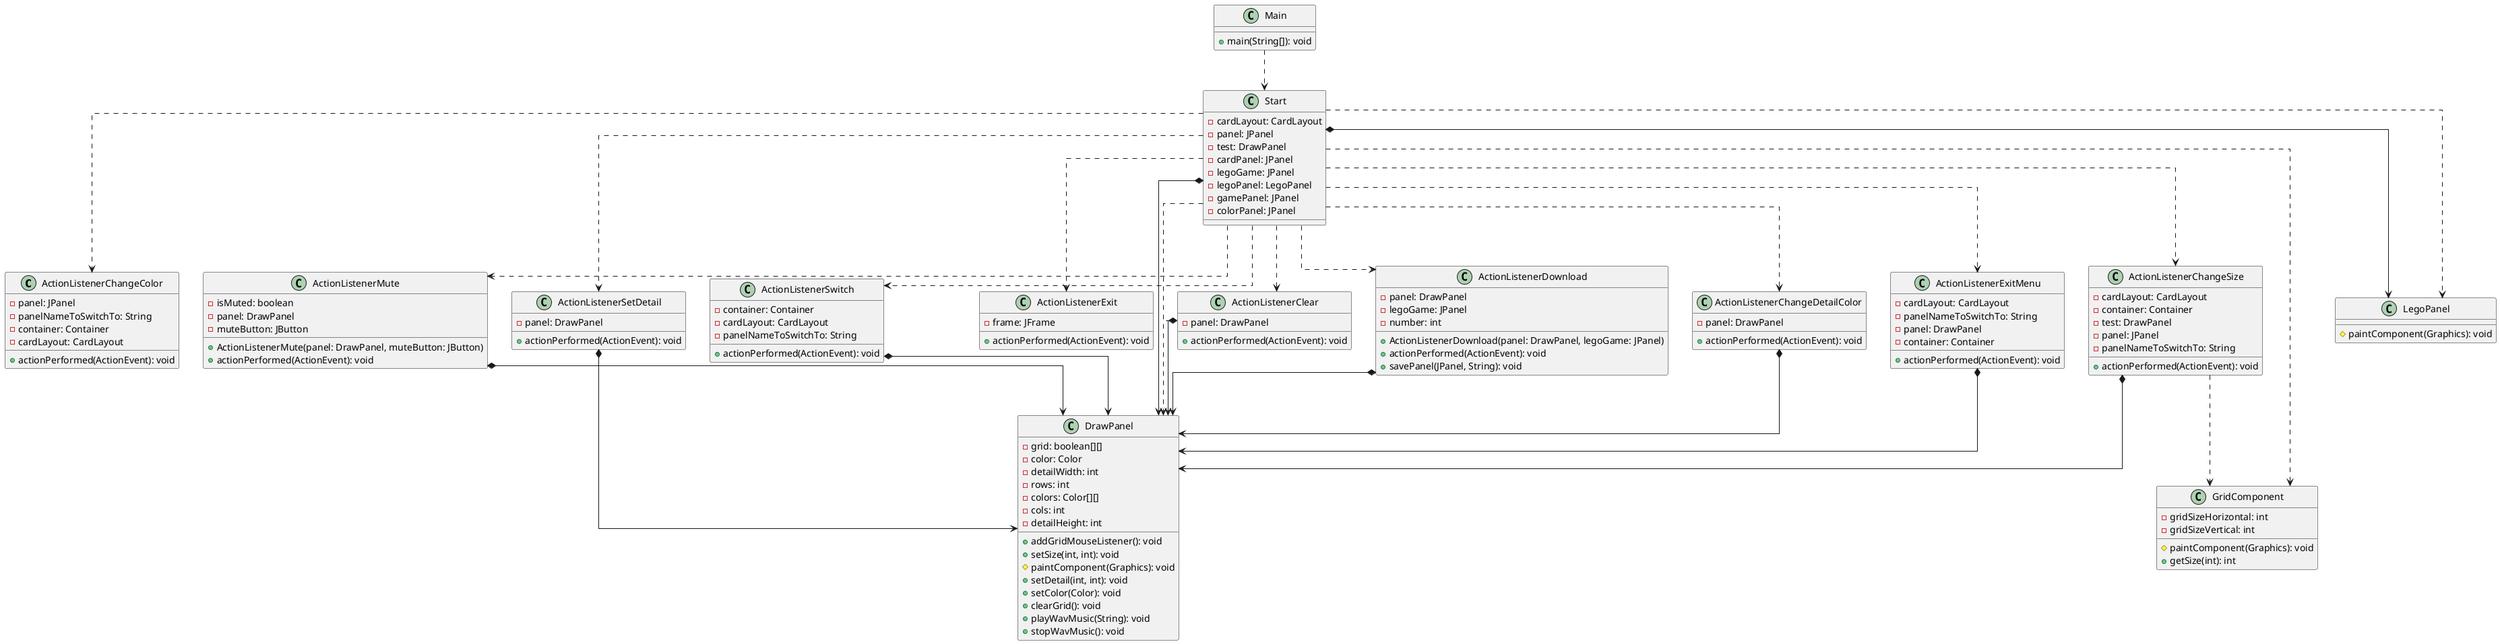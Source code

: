 @startuml

skinparam linetype ortho

class ActionListenerChangeColor {
  - panel: JPanel
  - panelNameToSwitchTo: String
  - container: Container
  - cardLayout: CardLayout
  + actionPerformed(ActionEvent): void
}
class ActionListenerChangeDetailColor {
  - panel: DrawPanel
  + actionPerformed(ActionEvent): void
}
class ActionListenerChangeSize {
  - cardLayout: CardLayout
  - container: Container
  - test: DrawPanel
  - panel: JPanel
  - panelNameToSwitchTo: String
  + actionPerformed(ActionEvent): void
}
class ActionListenerClear {
  - panel: DrawPanel
  + actionPerformed(ActionEvent): void
}
class ActionListenerDownload {
  - panel: DrawPanel
  - legoGame: JPanel
  - number: int
  + ActionListenerDownload(panel: DrawPanel, legoGame: JPanel)
  + actionPerformed(ActionEvent): void
  + savePanel(JPanel, String): void
}
class ActionListenerExit {
  - frame: JFrame
  + actionPerformed(ActionEvent): void
}
class ActionListenerExitMenu {
  - cardLayout: CardLayout
  - panelNameToSwitchTo: String
  - panel: DrawPanel
  - container: Container
  + actionPerformed(ActionEvent): void
}
class ActionListenerMute {
  - isMuted: boolean
  - panel: DrawPanel
  - muteButton: JButton
  + ActionListenerMute(panel: DrawPanel, muteButton: JButton)
  + actionPerformed(ActionEvent): void
}
class ActionListenerSetDetail {
  - panel: DrawPanel
  + actionPerformed(ActionEvent): void
}
class ActionListenerSwitch {
  - container: Container
  - cardLayout: CardLayout
  - panelNameToSwitchTo: String
  + actionPerformed(ActionEvent): void
}
class DrawPanel {
  - grid: boolean[][]
  - color: Color
  - detailWidth: int
  - rows: int
  - colors: Color[][]
  - cols: int
  - detailHeight: int
  + addGridMouseListener(): void
  + setSize(int, int): void
  # paintComponent(Graphics): void
  + setDetail(int, int): void
  + setColor(Color): void
  + clearGrid(): void
  + playWavMusic(String): void
  + stopWavMusic(): void
}
class GridComponent {
  - gridSizeHorizontal: int
  - gridSizeVertical: int
  # paintComponent(Graphics): void
  + getSize(int): int
}
class LegoPanel {
  # paintComponent(Graphics): void
}
class Main {
  + main(String[]): void
}
class Start {
  - cardLayout: CardLayout
  - panel: JPanel
  - test: DrawPanel
  - cardPanel: JPanel
  - legoGame: JPanel
  - legoPanel: LegoPanel
  - gamePanel: JPanel
  - colorPanel: JPanel
}

ActionListenerChangeDetailColor *--> DrawPanel
ActionListenerChangeSize *--> DrawPanel
ActionListenerChangeSize ..> GridComponent
ActionListenerClear *--> DrawPanel
ActionListenerDownload *--> DrawPanel
ActionListenerExitMenu *--> DrawPanel
ActionListenerMute *--> DrawPanel
ActionListenerSetDetail *--> DrawPanel
ActionListenerSwitch *--> DrawPanel
Main ..> Start
Start ..> ActionListenerChangeColor
Start ..> ActionListenerChangeDetailColor
Start ..> ActionListenerChangeSize
Start ..> ActionListenerClear
Start ..> ActionListenerDownload
Start ..> ActionListenerExit
Start ..> ActionListenerExitMenu
Start ..> ActionListenerMute
Start ..> ActionListenerSetDetail
Start ..> ActionListenerSwitch
Start *--> DrawPanel
Start ..> DrawPanel
Start ..> GridComponent
Start ..> LegoPanel
Start *--> LegoPanel

@enduml